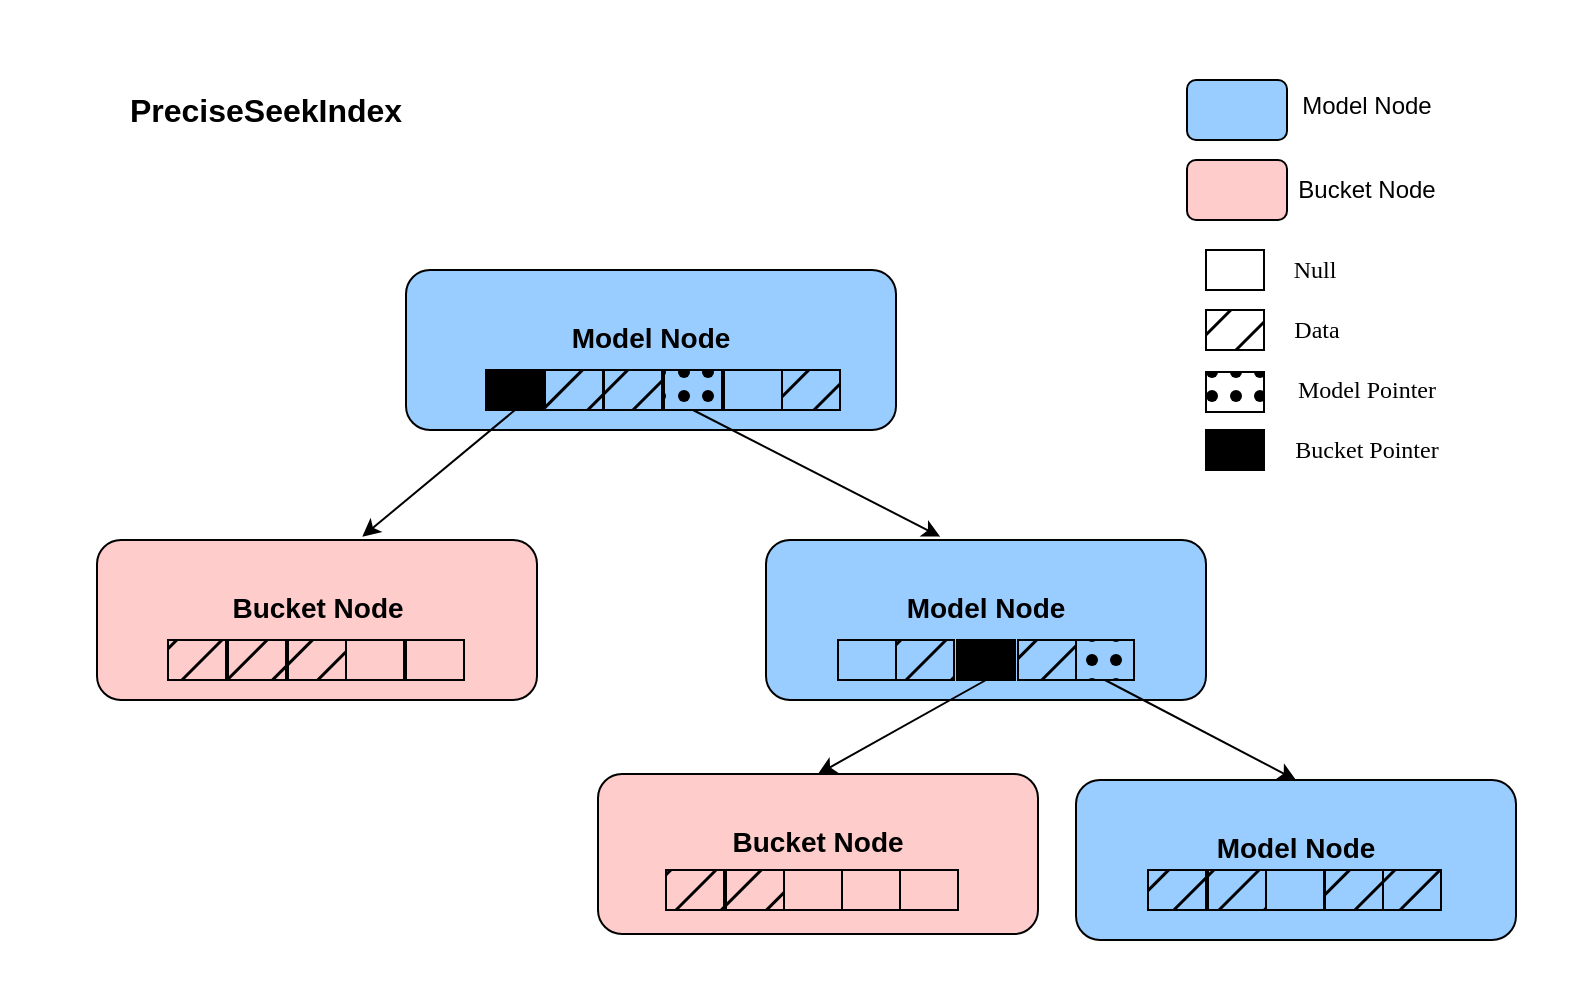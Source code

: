 <mxfile version="26.2.9">
  <diagram name="第 1 页" id="3QuMhop_2YjJpZ-RrJ_G">
    <mxGraphModel dx="2255" dy="681" grid="1" gridSize="10" guides="1" tooltips="1" connect="1" arrows="1" fold="1" page="1" pageScale="1" pageWidth="827" pageHeight="1169" math="0" shadow="0">
      <root>
        <mxCell id="0" />
        <mxCell id="1" parent="0" />
        <mxCell id="-iafAgUyxtiORims013v-1" value="&lt;h2&gt;&lt;font style=&quot;font-size: 14px;&quot;&gt;Model Node&lt;/font&gt;&lt;/h2&gt;&lt;div&gt;&lt;br&gt;&lt;/div&gt;" style="rounded=1;whiteSpace=wrap;html=1;glass=0;strokeColor=light-dark(#000000,#FFFFFF);align=center;verticalAlign=middle;fontFamily=Helvetica;fontSize=12;fontColor=default;fillColor=#99CCFF;fillStyle=auto;" parent="1" vertex="1">
          <mxGeometry x="-210" y="285" width="245" height="80" as="geometry" />
        </mxCell>
        <mxCell id="-iafAgUyxtiORims013v-6" value="" style="rounded=0;whiteSpace=wrap;html=1;glass=0;strokeColor=default;align=center;verticalAlign=middle;fontFamily=Helvetica;fontSize=12;fontColor=default;fillColor=none;fillStyle=auto;" parent="1" vertex="1">
          <mxGeometry x="190" y="275" width="29" height="20" as="geometry" />
        </mxCell>
        <mxCell id="-iafAgUyxtiORims013v-11" value="&lt;p class=&quot;MsoNormal&quot;&gt;&lt;span style=&quot;mso-spacerun:&#39;yes&#39;;font-family:宋体;mso-ascii-font-family:Calibri;&lt;br/&gt;mso-hansi-font-family:&#39;Cambria Math&#39;;mso-bidi-font-family:&#39;Times New Roman&#39;;mso-ansi-font-style:normal;&lt;br/&gt;font-size:10.5pt;mso-font-kerning:1.0pt;&quot;&gt;&lt;font face=&quot;Calibri&quot;&gt;Null&lt;/font&gt;&lt;/span&gt;&lt;/p&gt;" style="text;html=1;align=center;verticalAlign=middle;resizable=0;points=[];autosize=1;strokeColor=none;fillColor=none;fontFamily=Helvetica;fontSize=12;fontColor=default;" parent="1" vertex="1">
          <mxGeometry x="224" y="260" width="40" height="50" as="geometry" />
        </mxCell>
        <mxCell id="-iafAgUyxtiORims013v-12" value="&lt;p class=&quot;MsoNormal&quot;&gt;&lt;span style=&quot;mso-spacerun:&#39;yes&#39;;font-family:宋体;mso-ascii-font-family:Calibri;&lt;br/&gt;mso-hansi-font-family:&#39;Cambria Math&#39;;mso-bidi-font-family:&#39;Times New Roman&#39;;mso-ansi-font-style:normal;&lt;br/&gt;font-size:10.5pt;mso-font-kerning:1.0pt;&quot;&gt;&lt;font face=&quot;Calibri&quot;&gt;Data&lt;/font&gt;&lt;/span&gt;&lt;/p&gt;" style="text;html=1;align=center;verticalAlign=middle;resizable=0;points=[];autosize=1;strokeColor=none;fillColor=none;fontFamily=Helvetica;fontSize=12;fontColor=default;" parent="1" vertex="1">
          <mxGeometry x="220" y="290" width="50" height="50" as="geometry" />
        </mxCell>
        <mxCell id="-iafAgUyxtiORims013v-13" value="&lt;p class=&quot;MsoNormal&quot;&gt;&lt;span style=&quot;mso-spacerun:&#39;yes&#39;;font-family:宋体;mso-ascii-font-family:Calibri;&lt;br/&gt;mso-hansi-font-family:&#39;Cambria Math&#39;;mso-bidi-font-family:&#39;Times New Roman&#39;;mso-ansi-font-style:normal;&lt;br/&gt;font-size:10.5pt;mso-font-kerning:1.0pt;&quot;&gt;&lt;font face=&quot;Calibri&quot;&gt;Bucket Pointer&lt;/font&gt;&lt;/span&gt;&lt;/p&gt;" style="text;html=1;align=center;verticalAlign=middle;resizable=0;points=[];autosize=1;strokeColor=none;fillColor=none;fontFamily=Helvetica;fontSize=12;fontColor=default;" parent="1" vertex="1">
          <mxGeometry x="225" y="350" width="90" height="50" as="geometry" />
        </mxCell>
        <mxCell id="-iafAgUyxtiORims013v-14" value="&lt;p class=&quot;MsoNormal&quot;&gt;&lt;span style=&quot;mso-spacerun:&#39;yes&#39;;font-family:宋体;mso-ascii-font-family:Calibri;&lt;br/&gt;mso-hansi-font-family:&#39;Cambria Math&#39;;mso-bidi-font-family:&#39;Times New Roman&#39;;mso-ansi-font-style:normal;&lt;br/&gt;font-size:10.5pt;mso-font-kerning:1.0pt;&quot;&gt;&lt;font face=&quot;Calibri&quot;&gt;Model Pointer&lt;/font&gt;&lt;/span&gt;&lt;/p&gt;" style="text;html=1;align=center;verticalAlign=middle;resizable=0;points=[];autosize=1;strokeColor=none;fillColor=none;fontFamily=Helvetica;fontSize=12;fontColor=default;" parent="1" vertex="1">
          <mxGeometry x="225" y="320" width="90" height="50" as="geometry" />
        </mxCell>
        <mxCell id="-iafAgUyxtiORims013v-15" value="" style="rounded=0;whiteSpace=wrap;html=1;glass=0;strokeColor=default;align=center;verticalAlign=middle;fontFamily=Helvetica;fontSize=12;fontColor=default;fillColor=#000000;fillStyle=auto;" parent="1" vertex="1">
          <mxGeometry x="190" y="365" width="29" height="20" as="geometry" />
        </mxCell>
        <mxCell id="-iafAgUyxtiORims013v-16" value="" style="rounded=0;whiteSpace=wrap;html=1;glass=0;strokeColor=default;align=center;verticalAlign=middle;fontFamily=Helvetica;fontSize=12;fontColor=default;fillColor=#000000;fillStyle=hatch;gradientColor=none;" parent="1" vertex="1">
          <mxGeometry x="190" y="305" width="29" height="20" as="geometry" />
        </mxCell>
        <mxCell id="-iafAgUyxtiORims013v-17" value="" style="rounded=0;whiteSpace=wrap;html=1;glass=0;strokeColor=default;align=center;verticalAlign=middle;fontFamily=Helvetica;fontSize=12;fontColor=default;fillColor=#000000;fillStyle=dots;" parent="1" vertex="1">
          <mxGeometry x="190" y="336" width="29" height="20" as="geometry" />
        </mxCell>
        <mxCell id="-iafAgUyxtiORims013v-19" value="&lt;h2&gt;&lt;font style=&quot;font-size: 14px;&quot; face=&quot;Helvetica&quot;&gt;Bucket Node&lt;/font&gt;&lt;/h2&gt;&lt;div&gt;&lt;br&gt;&lt;/div&gt;" style="rounded=1;whiteSpace=wrap;html=1;glass=0;strokeColor=light-dark(#000000,#FFFFFF);align=center;verticalAlign=middle;fontFamily=Helvetica;fontSize=12;fontColor=default;fillColor=#FFCCCC;fillStyle=auto;" parent="1" vertex="1">
          <mxGeometry x="-364.5" y="420" width="220" height="80" as="geometry" />
        </mxCell>
        <mxCell id="-iafAgUyxtiORims013v-36" value="" style="rounded=0;whiteSpace=wrap;html=1;glass=0;strokeColor=default;align=center;verticalAlign=middle;fontFamily=Helvetica;fontSize=12;fontColor=default;fillColor=#000000;fillStyle=auto;" parent="1" vertex="1">
          <mxGeometry x="-170" y="335" width="29" height="20" as="geometry" />
        </mxCell>
        <mxCell id="-iafAgUyxtiORims013v-37" value="" style="rounded=0;whiteSpace=wrap;html=1;glass=0;strokeColor=default;align=center;verticalAlign=middle;fontFamily=Helvetica;fontSize=12;fontColor=default;fillColor=#000000;fillStyle=hatch;gradientColor=none;" parent="1" vertex="1">
          <mxGeometry x="-140.5" y="335" width="29" height="20" as="geometry" />
        </mxCell>
        <mxCell id="-iafAgUyxtiORims013v-38" value="" style="rounded=0;whiteSpace=wrap;html=1;glass=0;strokeColor=default;align=center;verticalAlign=middle;fontFamily=Helvetica;fontSize=12;fontColor=default;fillColor=#000000;fillStyle=hatch;gradientColor=none;" parent="1" vertex="1">
          <mxGeometry x="-111" y="335" width="29" height="20" as="geometry" />
        </mxCell>
        <mxCell id="-iafAgUyxtiORims013v-39" value="" style="rounded=0;whiteSpace=wrap;html=1;glass=0;strokeColor=default;align=center;verticalAlign=middle;fontFamily=Helvetica;fontSize=12;fontColor=default;fillColor=#000000;fillStyle=dots;" parent="1" vertex="1">
          <mxGeometry x="-81" y="335" width="29" height="20" as="geometry" />
        </mxCell>
        <mxCell id="-iafAgUyxtiORims013v-40" value="" style="rounded=0;whiteSpace=wrap;html=1;glass=0;strokeColor=default;align=center;verticalAlign=middle;fontFamily=Helvetica;fontSize=12;fontColor=default;fillColor=none;fillStyle=auto;" parent="1" vertex="1">
          <mxGeometry x="-51" y="335" width="29" height="20" as="geometry" />
        </mxCell>
        <mxCell id="-iafAgUyxtiORims013v-41" value="" style="rounded=0;whiteSpace=wrap;html=1;glass=0;strokeColor=default;align=center;verticalAlign=middle;fontFamily=Helvetica;fontSize=12;fontColor=default;fillColor=#000000;fillStyle=hatch;gradientColor=none;" parent="1" vertex="1">
          <mxGeometry x="-22" y="335" width="29" height="20" as="geometry" />
        </mxCell>
        <mxCell id="-iafAgUyxtiORims013v-42" value="" style="rounded=0;whiteSpace=wrap;html=1;glass=0;strokeColor=default;align=center;verticalAlign=middle;fontFamily=Helvetica;fontSize=12;fontColor=default;fillColor=#000000;fillStyle=hatch;gradientColor=none;" parent="1" vertex="1">
          <mxGeometry x="-329" y="470" width="29" height="20" as="geometry" />
        </mxCell>
        <mxCell id="-iafAgUyxtiORims013v-43" value="" style="rounded=0;whiteSpace=wrap;html=1;glass=0;strokeColor=default;align=center;verticalAlign=middle;fontFamily=Helvetica;fontSize=12;fontColor=default;fillColor=#000000;fillStyle=hatch;gradientColor=none;" parent="1" vertex="1">
          <mxGeometry x="-299" y="470" width="29" height="20" as="geometry" />
        </mxCell>
        <mxCell id="-iafAgUyxtiORims013v-44" value="" style="rounded=0;whiteSpace=wrap;html=1;glass=0;strokeColor=default;align=center;verticalAlign=middle;fontFamily=Helvetica;fontSize=12;fontColor=default;fillColor=#000000;fillStyle=hatch;gradientColor=none;" parent="1" vertex="1">
          <mxGeometry x="-269" y="470" width="29" height="20" as="geometry" />
        </mxCell>
        <mxCell id="-iafAgUyxtiORims013v-47" value="&lt;h2&gt;&lt;font style=&quot;font-size: 14px;&quot;&gt;Model Node&lt;/font&gt;&lt;/h2&gt;&lt;div&gt;&lt;br&gt;&lt;/div&gt;" style="rounded=1;whiteSpace=wrap;html=1;glass=0;strokeColor=light-dark(#000000,#FFFFFF);align=center;verticalAlign=middle;fontFamily=Helvetica;fontSize=12;fontColor=default;fillColor=#99CCFF;fillStyle=auto;" parent="1" vertex="1">
          <mxGeometry x="-30" y="420" width="220" height="80" as="geometry" />
        </mxCell>
        <mxCell id="-iafAgUyxtiORims013v-48" value="" style="rounded=0;whiteSpace=wrap;html=1;glass=0;strokeColor=default;align=center;verticalAlign=middle;fontFamily=Helvetica;fontSize=12;fontColor=default;fillColor=none;fillStyle=auto;" parent="1" vertex="1">
          <mxGeometry x="6" y="470" width="29" height="20" as="geometry" />
        </mxCell>
        <mxCell id="-iafAgUyxtiORims013v-49" value="" style="rounded=0;whiteSpace=wrap;html=1;glass=0;strokeColor=default;align=center;verticalAlign=middle;fontFamily=Helvetica;fontSize=12;fontColor=default;fillColor=#000000;fillStyle=hatch;gradientColor=none;" parent="1" vertex="1">
          <mxGeometry x="96" y="470" width="29" height="20" as="geometry" />
        </mxCell>
        <mxCell id="-iafAgUyxtiORims013v-50" value="" style="rounded=0;whiteSpace=wrap;html=1;glass=0;strokeColor=default;align=center;verticalAlign=middle;fontFamily=Helvetica;fontSize=12;fontColor=default;fillColor=#000000;fillStyle=hatch;gradientColor=none;" parent="1" vertex="1">
          <mxGeometry x="35" y="470" width="29" height="20" as="geometry" />
        </mxCell>
        <mxCell id="-iafAgUyxtiORims013v-51" value="" style="rounded=0;whiteSpace=wrap;html=1;glass=0;strokeColor=default;align=center;verticalAlign=middle;fontFamily=Helvetica;fontSize=12;fontColor=default;fillColor=#000000;fillStyle=auto;" parent="1" vertex="1">
          <mxGeometry x="65.5" y="470" width="29" height="20" as="geometry" />
        </mxCell>
        <mxCell id="-iafAgUyxtiORims013v-52" value="" style="rounded=0;whiteSpace=wrap;html=1;glass=0;strokeColor=default;align=center;verticalAlign=middle;fontFamily=Helvetica;fontSize=12;fontColor=default;fillColor=none;fillStyle=auto;" parent="1" vertex="1">
          <mxGeometry x="220.5" y="585" width="29" height="20" as="geometry" />
        </mxCell>
        <mxCell id="-iafAgUyxtiORims013v-53" value="&lt;h2&gt;&lt;font style=&quot;font-size: 14px;&quot;&gt;Bucket Node&lt;/font&gt;&lt;/h2&gt;&lt;div&gt;&lt;br&gt;&lt;/div&gt;" style="rounded=1;whiteSpace=wrap;html=1;glass=0;strokeColor=light-dark(#000000,#FFFFFF);align=center;verticalAlign=middle;fontFamily=Helvetica;fontSize=12;fontColor=default;fillColor=#FFCCCC;fillStyle=auto;" parent="1" vertex="1">
          <mxGeometry x="-114" y="537" width="220" height="80" as="geometry" />
        </mxCell>
        <mxCell id="-iafAgUyxtiORims013v-54" value="" style="rounded=0;whiteSpace=wrap;html=1;glass=0;strokeColor=default;align=center;verticalAlign=middle;fontFamily=Helvetica;fontSize=12;fontColor=default;fillColor=#000000;fillStyle=hatch;gradientColor=none;" parent="1" vertex="1">
          <mxGeometry x="-80" y="585" width="29" height="20" as="geometry" />
        </mxCell>
        <mxCell id="-iafAgUyxtiORims013v-55" value="" style="rounded=0;whiteSpace=wrap;html=1;glass=0;strokeColor=default;align=center;verticalAlign=middle;fontFamily=Helvetica;fontSize=12;fontColor=default;fillColor=#000000;fillStyle=hatch;gradientColor=none;" parent="1" vertex="1">
          <mxGeometry x="-50" y="585" width="29" height="20" as="geometry" />
        </mxCell>
        <mxCell id="-iafAgUyxtiORims013v-59" value="" style="endArrow=classic;html=1;rounded=0;exitX=0.5;exitY=1;exitDx=0;exitDy=0;entryX=0.603;entryY=-0.021;entryDx=0;entryDy=0;entryPerimeter=0;" parent="1" source="-iafAgUyxtiORims013v-36" target="-iafAgUyxtiORims013v-19" edge="1">
          <mxGeometry width="50" height="50" relative="1" as="geometry">
            <mxPoint x="200" y="370" as="sourcePoint" />
            <mxPoint x="250" y="320" as="targetPoint" />
          </mxGeometry>
        </mxCell>
        <mxCell id="-iafAgUyxtiORims013v-60" value="" style="endArrow=classic;html=1;rounded=0;exitX=0.5;exitY=1;exitDx=0;exitDy=0;entryX=0.396;entryY=-0.021;entryDx=0;entryDy=0;entryPerimeter=0;" parent="1" source="-iafAgUyxtiORims013v-39" target="-iafAgUyxtiORims013v-47" edge="1">
          <mxGeometry width="50" height="50" relative="1" as="geometry">
            <mxPoint x="200" y="370" as="sourcePoint" />
            <mxPoint x="60" y="410" as="targetPoint" />
          </mxGeometry>
        </mxCell>
        <mxCell id="-iafAgUyxtiORims013v-61" value="" style="endArrow=classic;html=1;rounded=0;exitX=0.5;exitY=1;exitDx=0;exitDy=0;entryX=0.5;entryY=0;entryDx=0;entryDy=0;" parent="1" source="-iafAgUyxtiORims013v-51" target="-iafAgUyxtiORims013v-53" edge="1">
          <mxGeometry width="50" height="50" relative="1" as="geometry">
            <mxPoint x="200" y="370" as="sourcePoint" />
            <mxPoint x="250" y="320" as="targetPoint" />
          </mxGeometry>
        </mxCell>
        <mxCell id="-iafAgUyxtiORims013v-63" value="" style="verticalLabelPosition=bottom;verticalAlign=top;html=1;shape=mxgraph.basic.rect;fillColor2=none;strokeWidth=1;size=20;indent=5;fillColor=none;strokeColor=none;" parent="1" vertex="1">
          <mxGeometry x="-413" y="150" width="793" height="490" as="geometry" />
        </mxCell>
        <mxCell id="68D77G-YltVPRNcm6hVA-9" value="&lt;b&gt;&lt;font style=&quot;font-size: 16px;&quot;&gt;PreciseSeekIndex&lt;/font&gt;&lt;/b&gt;" style="text;html=1;align=center;verticalAlign=middle;whiteSpace=wrap;rounded=0;" vertex="1" parent="1">
          <mxGeometry x="-360" y="190" width="159.5" height="30" as="geometry" />
        </mxCell>
        <mxCell id="68D77G-YltVPRNcm6hVA-10" value="" style="rounded=0;whiteSpace=wrap;html=1;glass=0;strokeColor=default;align=center;verticalAlign=middle;fontFamily=Helvetica;fontSize=12;fontColor=default;fillColor=#000000;fillStyle=dots;" vertex="1" parent="1">
          <mxGeometry x="125" y="470" width="29" height="20" as="geometry" />
        </mxCell>
        <mxCell id="68D77G-YltVPRNcm6hVA-11" value="" style="endArrow=classic;html=1;rounded=0;exitX=0.5;exitY=1;exitDx=0;exitDy=0;entryX=0.5;entryY=0;entryDx=0;entryDy=0;" edge="1" parent="1" source="68D77G-YltVPRNcm6hVA-10" target="68D77G-YltVPRNcm6hVA-12">
          <mxGeometry width="50" height="50" relative="1" as="geometry">
            <mxPoint x="40" y="560" as="sourcePoint" />
            <mxPoint x="210" y="530" as="targetPoint" />
          </mxGeometry>
        </mxCell>
        <mxCell id="68D77G-YltVPRNcm6hVA-12" value="&lt;h2&gt;&lt;font style=&quot;font-size: 14px;&quot;&gt;Model Node&lt;/font&gt;&lt;/h2&gt;&lt;div&gt;&lt;br&gt;&lt;/div&gt;" style="rounded=1;whiteSpace=wrap;html=1;glass=0;strokeColor=light-dark(#000000,#FFFFFF);align=center;verticalAlign=middle;fontFamily=Helvetica;fontSize=12;fontColor=default;fillColor=#99CCFF;fillStyle=auto;" vertex="1" parent="1">
          <mxGeometry x="125" y="540" width="220" height="80" as="geometry" />
        </mxCell>
        <mxCell id="68D77G-YltVPRNcm6hVA-13" value="" style="rounded=0;whiteSpace=wrap;html=1;glass=0;strokeColor=default;align=center;verticalAlign=middle;fontFamily=Helvetica;fontSize=12;fontColor=default;fillColor=#000000;fillStyle=hatch;gradientColor=none;" vertex="1" parent="1">
          <mxGeometry x="191" y="585" width="29" height="20" as="geometry" />
        </mxCell>
        <mxCell id="68D77G-YltVPRNcm6hVA-14" value="" style="rounded=0;whiteSpace=wrap;html=1;glass=0;strokeColor=default;align=center;verticalAlign=middle;fontFamily=Helvetica;fontSize=12;fontColor=default;fillColor=#000000;fillStyle=hatch;gradientColor=none;" vertex="1" parent="1">
          <mxGeometry x="161" y="585" width="29" height="20" as="geometry" />
        </mxCell>
        <mxCell id="68D77G-YltVPRNcm6hVA-15" value="" style="rounded=0;whiteSpace=wrap;html=1;glass=0;strokeColor=default;align=center;verticalAlign=middle;fontFamily=Helvetica;fontSize=12;fontColor=default;fillColor=#000000;fillStyle=hatch;gradientColor=none;" vertex="1" parent="1">
          <mxGeometry x="249.5" y="585" width="29" height="20" as="geometry" />
        </mxCell>
        <mxCell id="68D77G-YltVPRNcm6hVA-16" value="" style="rounded=0;whiteSpace=wrap;html=1;glass=0;strokeColor=default;align=center;verticalAlign=middle;fontFamily=Helvetica;fontSize=12;fontColor=default;fillColor=#000000;fillStyle=hatch;gradientColor=none;" vertex="1" parent="1">
          <mxGeometry x="278.5" y="585" width="29" height="20" as="geometry" />
        </mxCell>
        <mxCell id="68D77G-YltVPRNcm6hVA-17" value="" style="rounded=0;whiteSpace=wrap;html=1;glass=0;strokeColor=default;align=center;verticalAlign=middle;fontFamily=Helvetica;fontSize=12;fontColor=default;fillColor=none;fillStyle=auto;" vertex="1" parent="1">
          <mxGeometry x="220" y="585" width="29" height="20" as="geometry" />
        </mxCell>
        <mxCell id="68D77G-YltVPRNcm6hVA-18" value="" style="rounded=0;whiteSpace=wrap;html=1;glass=0;strokeColor=default;align=center;verticalAlign=middle;fontFamily=Helvetica;fontSize=12;fontColor=default;fillColor=none;fillStyle=auto;" vertex="1" parent="1">
          <mxGeometry x="-240" y="470" width="29" height="20" as="geometry" />
        </mxCell>
        <mxCell id="68D77G-YltVPRNcm6hVA-19" value="" style="rounded=0;whiteSpace=wrap;html=1;glass=0;strokeColor=default;align=center;verticalAlign=middle;fontFamily=Helvetica;fontSize=12;fontColor=default;fillColor=none;fillStyle=auto;" vertex="1" parent="1">
          <mxGeometry x="-210" y="470" width="29" height="20" as="geometry" />
        </mxCell>
        <mxCell id="68D77G-YltVPRNcm6hVA-20" value="" style="rounded=0;whiteSpace=wrap;html=1;glass=0;strokeColor=default;align=center;verticalAlign=middle;fontFamily=Helvetica;fontSize=12;fontColor=default;fillColor=none;fillStyle=auto;" vertex="1" parent="1">
          <mxGeometry x="-21" y="585" width="29" height="20" as="geometry" />
        </mxCell>
        <mxCell id="68D77G-YltVPRNcm6hVA-21" value="" style="rounded=0;whiteSpace=wrap;html=1;glass=0;strokeColor=default;align=center;verticalAlign=middle;fontFamily=Helvetica;fontSize=12;fontColor=default;fillColor=none;fillStyle=auto;" vertex="1" parent="1">
          <mxGeometry x="8" y="585" width="29" height="20" as="geometry" />
        </mxCell>
        <mxCell id="68D77G-YltVPRNcm6hVA-24" value="&lt;h2&gt;&lt;br&gt;&lt;/h2&gt;" style="rounded=1;whiteSpace=wrap;html=1;glass=0;strokeColor=light-dark(#000000,#FFFFFF);align=center;verticalAlign=middle;fontFamily=Helvetica;fontSize=12;fontColor=default;fillColor=#FFCCCC;fillStyle=auto;" vertex="1" parent="1">
          <mxGeometry x="180.5" y="230" width="50" height="30" as="geometry" />
        </mxCell>
        <mxCell id="68D77G-YltVPRNcm6hVA-25" value="" style="rounded=0;whiteSpace=wrap;html=1;glass=0;strokeColor=default;align=center;verticalAlign=middle;fontFamily=Helvetica;fontSize=12;fontColor=default;fillColor=none;fillStyle=auto;" vertex="1" parent="1">
          <mxGeometry x="37" y="585" width="29" height="20" as="geometry" />
        </mxCell>
        <mxCell id="68D77G-YltVPRNcm6hVA-26" value="&lt;h2&gt;&lt;br&gt;&lt;/h2&gt;" style="rounded=1;whiteSpace=wrap;html=1;glass=0;strokeColor=light-dark(#000000,#FFFFFF);align=center;verticalAlign=middle;fontFamily=Helvetica;fontSize=12;fontColor=default;fillColor=#99CCFF;fillStyle=auto;" vertex="1" parent="1">
          <mxGeometry x="180.5" y="190" width="50" height="30" as="geometry" />
        </mxCell>
        <mxCell id="68D77G-YltVPRNcm6hVA-27" value="Model Node" style="text;html=1;align=center;verticalAlign=middle;resizable=0;points=[];autosize=1;strokeColor=none;fillColor=none;" vertex="1" parent="1">
          <mxGeometry x="225" y="188" width="90" height="30" as="geometry" />
        </mxCell>
        <mxCell id="68D77G-YltVPRNcm6hVA-28" value="Bucket Node" style="text;html=1;align=center;verticalAlign=middle;resizable=0;points=[];autosize=1;strokeColor=none;fillColor=none;" vertex="1" parent="1">
          <mxGeometry x="225" y="230" width="90" height="30" as="geometry" />
        </mxCell>
      </root>
    </mxGraphModel>
  </diagram>
</mxfile>
